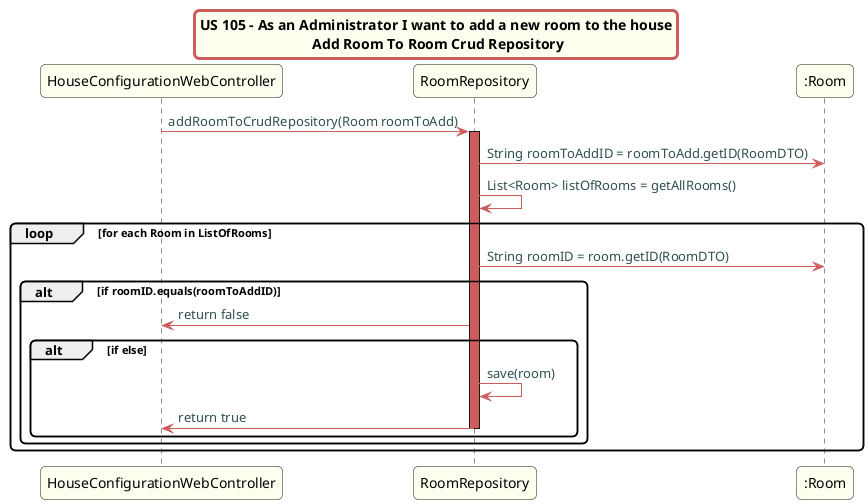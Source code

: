 @startuml
skinparam titleBorderRoundCorner 10
skinparam titleBorderThickness 3
skinparam titleBorderColor indianred
skinparam titleBackgroundColor ivory
skinparam FontName quicksand

skinparam actor {
 	BorderColor indianred
 	}

 skinparam sequence {
 	LifeLineBackgroundColor indianred
 	ParticipantBackgroundColor ivory
 }

 skinparam roundcorner 10

 skinparam component {
   arrowThickness 1
   ArrowFontName Verdana
   ArrowColor indianred
   ArrowFontColor darkslategrey
 }
title US 105 - As an Administrator I want to add a new room to the house\n Add Room To Room Crud Repository

"HouseConfigurationWebController" -> "RoomRepository":  addRoomToCrudRepository(Room roomToAdd)
activate "RoomRepository"
"RoomRepository" -> ":Room": String roomToAddID = roomToAdd.getID(RoomDTO)
"RoomRepository" -> "RoomRepository": List<Room> listOfRooms = getAllRooms()

loop for each Room in ListOfRooms
"RoomRepository" -> ":Room": String roomID = room.getID(RoomDTO)
alt if roomID.equals(roomToAddID)
"RoomRepository" -> "HouseConfigurationWebController": return false
alt if else
"RoomRepository" -> "RoomRepository": save(room)
"RoomRepository" -> "HouseConfigurationWebController": return true
deactivate "RoomRepository"
end
end
end
@enduml